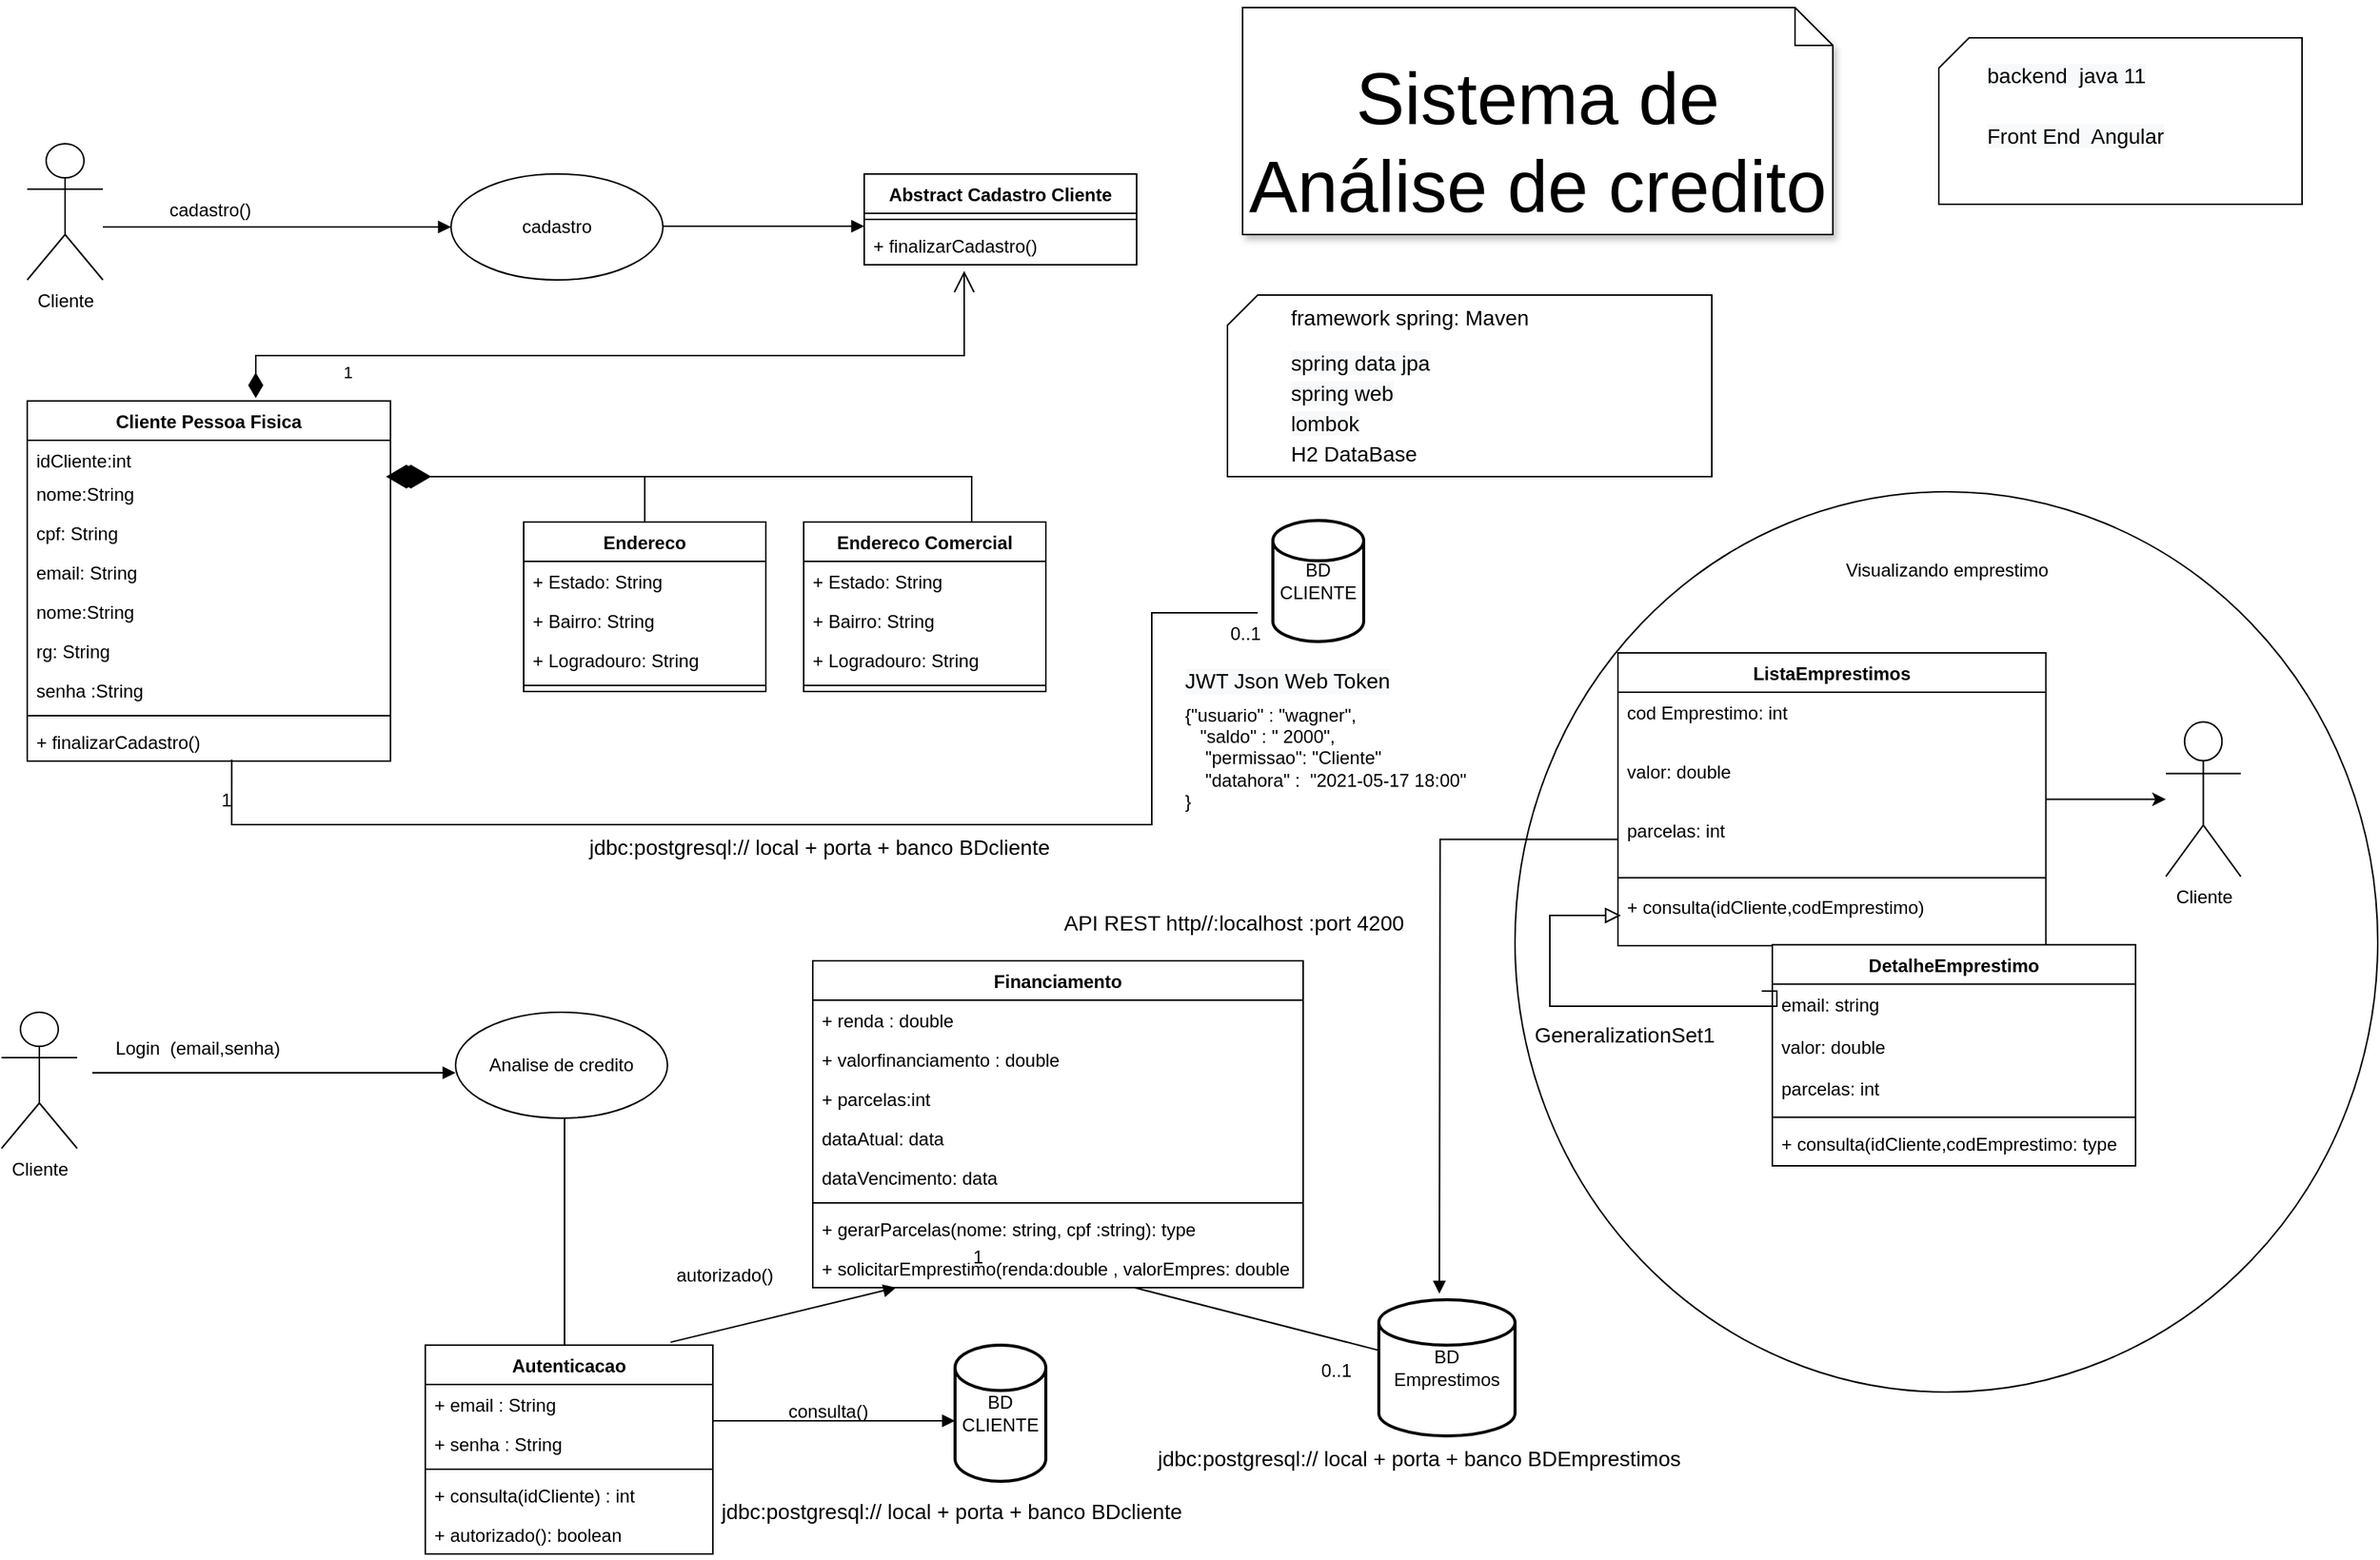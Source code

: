 <mxfile version="15.5.6" type="device"><diagram id="FCfKDWfHH246-NmgHoyd" name="Página-1"><mxGraphModel dx="1107" dy="530" grid="1" gridSize="10" guides="1" tooltips="1" connect="1" arrows="1" fold="1" page="1" pageScale="1" pageWidth="827" pageHeight="1169" math="0" shadow="0"><root><mxCell id="0"/><mxCell id="1" parent="0"/><mxCell id="LhRRZ1sCwBz0-fXMO9wS-5" value="" style="verticalLabelPosition=bottom;verticalAlign=top;html=1;shape=card;whiteSpace=wrap;size=20;arcSize=12;" parent="1" vertex="1"><mxGeometry x="810" y="220" width="320" height="120" as="geometry"/></mxCell><mxCell id="9voJVoRXO2WMhHRVLeaj-2" value="cadastro" style="ellipse;whiteSpace=wrap;html=1;" parent="1" vertex="1"><mxGeometry x="297" y="140" width="140" height="70" as="geometry"/></mxCell><mxCell id="9voJVoRXO2WMhHRVLeaj-3" value="Cliente Pessoa Fisica" style="swimlane;fontStyle=1;align=center;verticalAlign=top;childLayout=stackLayout;horizontal=1;startSize=26;horizontalStack=0;resizeParent=1;resizeParentMax=0;resizeLast=0;collapsible=1;marginBottom=0;" parent="1" vertex="1"><mxGeometry x="17" y="290" width="240" height="238" as="geometry"/></mxCell><mxCell id="9voJVoRXO2WMhHRVLeaj-4" value="idCliente:int" style="text;strokeColor=none;fillColor=none;align=left;verticalAlign=top;spacingLeft=4;spacingRight=4;overflow=hidden;rotatable=0;points=[[0,0.5],[1,0.5]];portConstraint=eastwest;" parent="9voJVoRXO2WMhHRVLeaj-3" vertex="1"><mxGeometry y="26" width="240" height="22" as="geometry"/></mxCell><mxCell id="9voJVoRXO2WMhHRVLeaj-52" value="nome:String" style="text;strokeColor=none;fillColor=none;align=left;verticalAlign=top;spacingLeft=4;spacingRight=4;overflow=hidden;rotatable=0;points=[[0,0.5],[1,0.5]];portConstraint=eastwest;" parent="9voJVoRXO2WMhHRVLeaj-3" vertex="1"><mxGeometry y="48" width="240" height="26" as="geometry"/></mxCell><mxCell id="9voJVoRXO2WMhHRVLeaj-11" value="cpf: String" style="text;strokeColor=none;fillColor=none;align=left;verticalAlign=top;spacingLeft=4;spacingRight=4;overflow=hidden;rotatable=0;points=[[0,0.5],[1,0.5]];portConstraint=eastwest;" parent="9voJVoRXO2WMhHRVLeaj-3" vertex="1"><mxGeometry y="74" width="240" height="26" as="geometry"/></mxCell><mxCell id="9voJVoRXO2WMhHRVLeaj-12" value="email: String" style="text;strokeColor=none;fillColor=none;align=left;verticalAlign=top;spacingLeft=4;spacingRight=4;overflow=hidden;rotatable=0;points=[[0,0.5],[1,0.5]];portConstraint=eastwest;" parent="9voJVoRXO2WMhHRVLeaj-3" vertex="1"><mxGeometry y="100" width="240" height="26" as="geometry"/></mxCell><mxCell id="9voJVoRXO2WMhHRVLeaj-23" value="nome:String" style="text;strokeColor=none;fillColor=none;align=left;verticalAlign=top;spacingLeft=4;spacingRight=4;overflow=hidden;rotatable=0;points=[[0,0.5],[1,0.5]];portConstraint=eastwest;" parent="9voJVoRXO2WMhHRVLeaj-3" vertex="1"><mxGeometry y="126" width="240" height="26" as="geometry"/></mxCell><mxCell id="9voJVoRXO2WMhHRVLeaj-21" value="rg: String" style="text;strokeColor=none;fillColor=none;align=left;verticalAlign=top;spacingLeft=4;spacingRight=4;overflow=hidden;rotatable=0;points=[[0,0.5],[1,0.5]];portConstraint=eastwest;" parent="9voJVoRXO2WMhHRVLeaj-3" vertex="1"><mxGeometry y="152" width="240" height="26" as="geometry"/></mxCell><mxCell id="9voJVoRXO2WMhHRVLeaj-22" value="senha :String" style="text;strokeColor=none;fillColor=none;align=left;verticalAlign=top;spacingLeft=4;spacingRight=4;overflow=hidden;rotatable=0;points=[[0,0.5],[1,0.5]];portConstraint=eastwest;" parent="9voJVoRXO2WMhHRVLeaj-3" vertex="1"><mxGeometry y="178" width="240" height="26" as="geometry"/></mxCell><mxCell id="9voJVoRXO2WMhHRVLeaj-5" value="" style="line;strokeWidth=1;fillColor=none;align=left;verticalAlign=middle;spacingTop=-1;spacingLeft=3;spacingRight=3;rotatable=0;labelPosition=right;points=[];portConstraint=eastwest;" parent="9voJVoRXO2WMhHRVLeaj-3" vertex="1"><mxGeometry y="204" width="240" height="8" as="geometry"/></mxCell><mxCell id="9voJVoRXO2WMhHRVLeaj-6" value="+ finalizarCadastro()" style="text;strokeColor=none;fillColor=none;align=left;verticalAlign=top;spacingLeft=4;spacingRight=4;overflow=hidden;rotatable=0;points=[[0,0.5],[1,0.5]];portConstraint=eastwest;" parent="9voJVoRXO2WMhHRVLeaj-3" vertex="1"><mxGeometry y="212" width="240" height="26" as="geometry"/></mxCell><mxCell id="9voJVoRXO2WMhHRVLeaj-24" value="Endereco" style="swimlane;fontStyle=1;align=center;verticalAlign=top;childLayout=stackLayout;horizontal=1;startSize=26;horizontalStack=0;resizeParent=1;resizeParentMax=0;resizeLast=0;collapsible=1;marginBottom=0;" parent="1" vertex="1"><mxGeometry x="345" y="370" width="160" height="112" as="geometry"/></mxCell><mxCell id="9voJVoRXO2WMhHRVLeaj-29" value="+ Estado: String" style="text;strokeColor=none;fillColor=none;align=left;verticalAlign=top;spacingLeft=4;spacingRight=4;overflow=hidden;rotatable=0;points=[[0,0.5],[1,0.5]];portConstraint=eastwest;" parent="9voJVoRXO2WMhHRVLeaj-24" vertex="1"><mxGeometry y="26" width="160" height="26" as="geometry"/></mxCell><mxCell id="9voJVoRXO2WMhHRVLeaj-25" value="+ Bairro: String" style="text;strokeColor=none;fillColor=none;align=left;verticalAlign=top;spacingLeft=4;spacingRight=4;overflow=hidden;rotatable=0;points=[[0,0.5],[1,0.5]];portConstraint=eastwest;" parent="9voJVoRXO2WMhHRVLeaj-24" vertex="1"><mxGeometry y="52" width="160" height="26" as="geometry"/></mxCell><mxCell id="9voJVoRXO2WMhHRVLeaj-28" value="+ Logradouro: String" style="text;strokeColor=none;fillColor=none;align=left;verticalAlign=top;spacingLeft=4;spacingRight=4;overflow=hidden;rotatable=0;points=[[0,0.5],[1,0.5]];portConstraint=eastwest;" parent="9voJVoRXO2WMhHRVLeaj-24" vertex="1"><mxGeometry y="78" width="160" height="26" as="geometry"/></mxCell><mxCell id="9voJVoRXO2WMhHRVLeaj-26" value="" style="line;strokeWidth=1;fillColor=none;align=left;verticalAlign=middle;spacingTop=-1;spacingLeft=3;spacingRight=3;rotatable=0;labelPosition=right;points=[];portConstraint=eastwest;" parent="9voJVoRXO2WMhHRVLeaj-24" vertex="1"><mxGeometry y="104" width="160" height="8" as="geometry"/></mxCell><mxCell id="9voJVoRXO2WMhHRVLeaj-33" value="" style="html=1;verticalAlign=bottom;labelBackgroundColor=none;endArrow=block;endFill=1;rounded=0;entryX=0;entryY=0.5;entryDx=0;entryDy=0;" parent="1" target="9voJVoRXO2WMhHRVLeaj-2" edge="1"><mxGeometry width="160" relative="1" as="geometry"><mxPoint x="67" y="175" as="sourcePoint"/><mxPoint x="267" y="174.5" as="targetPoint"/></mxGeometry></mxCell><mxCell id="9voJVoRXO2WMhHRVLeaj-34" value="cadastro()" style="text;strokeColor=none;fillColor=none;spacingLeft=4;spacingRight=4;overflow=hidden;rotatable=0;points=[[0,0.5],[1,0.5]];portConstraint=eastwest;fontSize=12;" parent="1" vertex="1"><mxGeometry x="105" y="150" width="142" height="30" as="geometry"/></mxCell><object label="BD&lt;br&gt;CLIENTE" link="data:page/id,FCfKDWfHH246-NmgHoyd" id="9voJVoRXO2WMhHRVLeaj-35"><mxCell style="strokeWidth=2;html=1;shape=mxgraph.flowchart.database;whiteSpace=wrap;" parent="1" vertex="1"><mxGeometry x="840" y="369" width="60" height="80" as="geometry"/></mxCell></object><mxCell id="9voJVoRXO2WMhHRVLeaj-38" value="Cliente" style="shape=umlActor;verticalLabelPosition=bottom;verticalAlign=top;html=1;" parent="1" vertex="1"><mxGeometry y="694" width="50" height="90" as="geometry"/></mxCell><mxCell id="9voJVoRXO2WMhHRVLeaj-46" value="Cliente" style="shape=umlActor;verticalLabelPosition=bottom;verticalAlign=top;html=1;" parent="1" vertex="1"><mxGeometry x="17" y="120" width="50" height="90" as="geometry"/></mxCell><mxCell id="9voJVoRXO2WMhHRVLeaj-47" value="Autenticacao" style="swimlane;fontStyle=1;align=center;verticalAlign=top;childLayout=stackLayout;horizontal=1;startSize=26;horizontalStack=0;resizeParent=1;resizeParentMax=0;resizeLast=0;collapsible=1;marginBottom=0;" parent="1" vertex="1"><mxGeometry x="280" y="914" width="190" height="138" as="geometry"/></mxCell><mxCell id="9voJVoRXO2WMhHRVLeaj-48" value="+ email : String" style="text;strokeColor=none;fillColor=none;align=left;verticalAlign=top;spacingLeft=4;spacingRight=4;overflow=hidden;rotatable=0;points=[[0,0.5],[1,0.5]];portConstraint=eastwest;" parent="9voJVoRXO2WMhHRVLeaj-47" vertex="1"><mxGeometry y="26" width="190" height="26" as="geometry"/></mxCell><mxCell id="9voJVoRXO2WMhHRVLeaj-51" value="+ senha : String" style="text;strokeColor=none;fillColor=none;align=left;verticalAlign=top;spacingLeft=4;spacingRight=4;overflow=hidden;rotatable=0;points=[[0,0.5],[1,0.5]];portConstraint=eastwest;" parent="9voJVoRXO2WMhHRVLeaj-47" vertex="1"><mxGeometry y="52" width="190" height="26" as="geometry"/></mxCell><mxCell id="9voJVoRXO2WMhHRVLeaj-49" value="" style="line;strokeWidth=1;fillColor=none;align=left;verticalAlign=middle;spacingTop=-1;spacingLeft=3;spacingRight=3;rotatable=0;labelPosition=right;points=[];portConstraint=eastwest;" parent="9voJVoRXO2WMhHRVLeaj-47" vertex="1"><mxGeometry y="78" width="190" height="8" as="geometry"/></mxCell><mxCell id="9voJVoRXO2WMhHRVLeaj-50" value="+ consulta(idCliente) : int" style="text;strokeColor=none;fillColor=none;align=left;verticalAlign=top;spacingLeft=4;spacingRight=4;overflow=hidden;rotatable=0;points=[[0,0.5],[1,0.5]];portConstraint=eastwest;" parent="9voJVoRXO2WMhHRVLeaj-47" vertex="1"><mxGeometry y="86" width="190" height="26" as="geometry"/></mxCell><mxCell id="9voJVoRXO2WMhHRVLeaj-71" value="+ autorizado(): boolean" style="text;strokeColor=none;fillColor=none;align=left;verticalAlign=top;spacingLeft=4;spacingRight=4;overflow=hidden;rotatable=0;points=[[0,0.5],[1,0.5]];portConstraint=eastwest;" parent="9voJVoRXO2WMhHRVLeaj-47" vertex="1"><mxGeometry y="112" width="190" height="26" as="geometry"/></mxCell><mxCell id="9voJVoRXO2WMhHRVLeaj-53" value="Analise de credito" style="ellipse;whiteSpace=wrap;html=1;" parent="1" vertex="1"><mxGeometry x="300" y="694" width="140" height="70" as="geometry"/></mxCell><mxCell id="9voJVoRXO2WMhHRVLeaj-54" value="" style="html=1;verticalAlign=bottom;labelBackgroundColor=none;endArrow=block;endFill=1;rounded=0;entryX=0;entryY=0.5;entryDx=0;entryDy=0;" parent="1" edge="1"><mxGeometry width="160" relative="1" as="geometry"><mxPoint x="60" y="734" as="sourcePoint"/><mxPoint x="300" y="734" as="targetPoint"/></mxGeometry></mxCell><mxCell id="9voJVoRXO2WMhHRVLeaj-55" value=" Login  (email,senha)" style="text;strokeColor=none;fillColor=none;spacingLeft=4;spacingRight=4;overflow=hidden;rotatable=0;points=[[0,0.5],[1,0.5]];portConstraint=eastwest;fontSize=12;" parent="1" vertex="1"><mxGeometry x="66" y="704" width="172" height="30" as="geometry"/></mxCell><mxCell id="9voJVoRXO2WMhHRVLeaj-56" value="" style="line;strokeWidth=1;rotatable=0;dashed=0;labelPosition=right;align=left;verticalAlign=middle;spacingTop=0;spacingLeft=6;points=[];portConstraint=eastwest;direction=south;" parent="1" vertex="1"><mxGeometry x="352" y="764" width="40" height="150" as="geometry"/></mxCell><object label="BD CLIENTE" link="data:page/id,FCfKDWfHH246-NmgHoyd" id="9voJVoRXO2WMhHRVLeaj-57"><mxCell style="strokeWidth=2;html=1;shape=mxgraph.flowchart.database;whiteSpace=wrap;" parent="1" vertex="1"><mxGeometry x="630" y="914" width="60" height="90" as="geometry"/></mxCell></object><mxCell id="9voJVoRXO2WMhHRVLeaj-58" value="" style="html=1;verticalAlign=bottom;labelBackgroundColor=none;endArrow=block;endFill=1;rounded=0;" parent="1" edge="1"><mxGeometry width="160" relative="1" as="geometry"><mxPoint x="470" y="964" as="sourcePoint"/><mxPoint x="630" y="964" as="targetPoint"/></mxGeometry></mxCell><mxCell id="9voJVoRXO2WMhHRVLeaj-59" value="consulta()" style="text;strokeColor=none;fillColor=none;spacingLeft=4;spacingRight=4;overflow=hidden;rotatable=0;points=[[0,0.5],[1,0.5]];portConstraint=eastwest;fontSize=12;" parent="1" vertex="1"><mxGeometry x="514" y="944" width="86" height="30" as="geometry"/></mxCell><mxCell id="9voJVoRXO2WMhHRVLeaj-62" value="Financiamento" style="swimlane;fontStyle=1;align=center;verticalAlign=top;childLayout=stackLayout;horizontal=1;startSize=26;horizontalStack=0;resizeParent=1;resizeParentMax=0;resizeLast=0;collapsible=1;marginBottom=0;" parent="1" vertex="1"><mxGeometry x="536" y="660" width="324" height="216" as="geometry"/></mxCell><mxCell id="9voJVoRXO2WMhHRVLeaj-63" value="+ renda : double" style="text;strokeColor=none;fillColor=none;align=left;verticalAlign=top;spacingLeft=4;spacingRight=4;overflow=hidden;rotatable=0;points=[[0,0.5],[1,0.5]];portConstraint=eastwest;" parent="9voJVoRXO2WMhHRVLeaj-62" vertex="1"><mxGeometry y="26" width="324" height="26" as="geometry"/></mxCell><mxCell id="8gykkkdPXTM1jtdoaTM8-46" value="+ valorfinanciamento : double" style="text;strokeColor=none;fillColor=none;align=left;verticalAlign=top;spacingLeft=4;spacingRight=4;overflow=hidden;rotatable=0;points=[[0,0.5],[1,0.5]];portConstraint=eastwest;" parent="9voJVoRXO2WMhHRVLeaj-62" vertex="1"><mxGeometry y="52" width="324" height="26" as="geometry"/></mxCell><mxCell id="9voJVoRXO2WMhHRVLeaj-64" value="+ parcelas:int" style="text;strokeColor=none;fillColor=none;align=left;verticalAlign=top;spacingLeft=4;spacingRight=4;overflow=hidden;rotatable=0;points=[[0,0.5],[1,0.5]];portConstraint=eastwest;" parent="9voJVoRXO2WMhHRVLeaj-62" vertex="1"><mxGeometry y="78" width="324" height="26" as="geometry"/></mxCell><mxCell id="8gykkkdPXTM1jtdoaTM8-2" value="dataAtual: data" style="text;strokeColor=none;fillColor=none;align=left;verticalAlign=top;spacingLeft=4;spacingRight=4;overflow=hidden;rotatable=0;points=[[0,0.5],[1,0.5]];portConstraint=eastwest;" parent="9voJVoRXO2WMhHRVLeaj-62" vertex="1"><mxGeometry y="104" width="324" height="26" as="geometry"/></mxCell><mxCell id="8gykkkdPXTM1jtdoaTM8-3" value="dataVencimento: data" style="text;strokeColor=none;fillColor=none;align=left;verticalAlign=top;spacingLeft=4;spacingRight=4;overflow=hidden;rotatable=0;points=[[0,0.5],[1,0.5]];portConstraint=eastwest;" parent="9voJVoRXO2WMhHRVLeaj-62" vertex="1"><mxGeometry y="130" width="324" height="26" as="geometry"/></mxCell><mxCell id="9voJVoRXO2WMhHRVLeaj-65" value="" style="line;strokeWidth=1;fillColor=none;align=left;verticalAlign=middle;spacingTop=-1;spacingLeft=3;spacingRight=3;rotatable=0;labelPosition=right;points=[];portConstraint=eastwest;" parent="9voJVoRXO2WMhHRVLeaj-62" vertex="1"><mxGeometry y="156" width="324" height="8" as="geometry"/></mxCell><mxCell id="9voJVoRXO2WMhHRVLeaj-66" value="+ gerarParcelas(nome: string, cpf :string): type" style="text;strokeColor=none;fillColor=none;align=left;verticalAlign=top;spacingLeft=4;spacingRight=4;overflow=hidden;rotatable=0;points=[[0,0.5],[1,0.5]];portConstraint=eastwest;" parent="9voJVoRXO2WMhHRVLeaj-62" vertex="1"><mxGeometry y="164" width="324" height="26" as="geometry"/></mxCell><mxCell id="8gykkkdPXTM1jtdoaTM8-10" value="+ solicitarEmprestimo(renda:double , valorEmpres: double" style="text;strokeColor=none;fillColor=none;align=left;verticalAlign=top;spacingLeft=4;spacingRight=4;overflow=hidden;rotatable=0;points=[[0,0.5],[1,0.5]];portConstraint=eastwest;" parent="9voJVoRXO2WMhHRVLeaj-62" vertex="1"><mxGeometry y="190" width="324" height="26" as="geometry"/></mxCell><mxCell id="9voJVoRXO2WMhHRVLeaj-72" value="" style="html=1;verticalAlign=bottom;labelBackgroundColor=none;endArrow=block;endFill=1;rounded=0;exitX=0.853;exitY=-0.014;exitDx=0;exitDy=0;exitPerimeter=0;entryX=0.17;entryY=1;entryDx=0;entryDy=0;entryPerimeter=0;" parent="1" source="9voJVoRXO2WMhHRVLeaj-47" target="8gykkkdPXTM1jtdoaTM8-10" edge="1"><mxGeometry width="160" relative="1" as="geometry"><mxPoint x="473" y="854" as="sourcePoint"/><mxPoint x="620" y="854" as="targetPoint"/></mxGeometry></mxCell><mxCell id="9voJVoRXO2WMhHRVLeaj-73" value="autorizado()" style="text;strokeColor=none;fillColor=none;spacingLeft=4;spacingRight=4;overflow=hidden;rotatable=0;points=[[0,0.5],[1,0.5]];portConstraint=eastwest;fontSize=12;" parent="1" vertex="1"><mxGeometry x="440" y="854" width="86" height="30" as="geometry"/></mxCell><mxCell id="9voJVoRXO2WMhHRVLeaj-77" value="Abstract Cadastro Cliente" style="swimlane;fontStyle=1;align=center;verticalAlign=top;childLayout=stackLayout;horizontal=1;startSize=26;horizontalStack=0;resizeParent=1;resizeParentMax=0;resizeLast=0;collapsible=1;marginBottom=0;" parent="1" vertex="1"><mxGeometry x="570" y="140" width="180" height="60" as="geometry"/></mxCell><mxCell id="9voJVoRXO2WMhHRVLeaj-79" value="" style="line;strokeWidth=1;fillColor=none;align=left;verticalAlign=middle;spacingTop=-1;spacingLeft=3;spacingRight=3;rotatable=0;labelPosition=right;points=[];portConstraint=eastwest;" parent="9voJVoRXO2WMhHRVLeaj-77" vertex="1"><mxGeometry y="26" width="180" height="8" as="geometry"/></mxCell><mxCell id="9voJVoRXO2WMhHRVLeaj-80" value="+ finalizarCadastro()" style="text;strokeColor=none;fillColor=none;align=left;verticalAlign=top;spacingLeft=4;spacingRight=4;overflow=hidden;rotatable=0;points=[[0,0.5],[1,0.5]];portConstraint=eastwest;" parent="9voJVoRXO2WMhHRVLeaj-77" vertex="1"><mxGeometry y="34" width="180" height="26" as="geometry"/></mxCell><mxCell id="9voJVoRXO2WMhHRVLeaj-92" value="" style="html=1;verticalAlign=bottom;labelBackgroundColor=none;endArrow=block;endFill=1;rounded=0;" parent="1" edge="1"><mxGeometry width="160" relative="1" as="geometry"><mxPoint x="437" y="174.5" as="sourcePoint"/><mxPoint x="570" y="174.5" as="targetPoint"/></mxGeometry></mxCell><mxCell id="9voJVoRXO2WMhHRVLeaj-95" value="Endereco Comercial" style="swimlane;fontStyle=1;align=center;verticalAlign=top;childLayout=stackLayout;horizontal=1;startSize=26;horizontalStack=0;resizeParent=1;resizeParentMax=0;resizeLast=0;collapsible=1;marginBottom=0;" parent="1" vertex="1"><mxGeometry x="530" y="370" width="160" height="112" as="geometry"/></mxCell><mxCell id="9voJVoRXO2WMhHRVLeaj-96" value="+ Estado: String" style="text;strokeColor=none;fillColor=none;align=left;verticalAlign=top;spacingLeft=4;spacingRight=4;overflow=hidden;rotatable=0;points=[[0,0.5],[1,0.5]];portConstraint=eastwest;" parent="9voJVoRXO2WMhHRVLeaj-95" vertex="1"><mxGeometry y="26" width="160" height="26" as="geometry"/></mxCell><mxCell id="9voJVoRXO2WMhHRVLeaj-97" value="+ Bairro: String" style="text;strokeColor=none;fillColor=none;align=left;verticalAlign=top;spacingLeft=4;spacingRight=4;overflow=hidden;rotatable=0;points=[[0,0.5],[1,0.5]];portConstraint=eastwest;" parent="9voJVoRXO2WMhHRVLeaj-95" vertex="1"><mxGeometry y="52" width="160" height="26" as="geometry"/></mxCell><mxCell id="9voJVoRXO2WMhHRVLeaj-98" value="+ Logradouro: String" style="text;strokeColor=none;fillColor=none;align=left;verticalAlign=top;spacingLeft=4;spacingRight=4;overflow=hidden;rotatable=0;points=[[0,0.5],[1,0.5]];portConstraint=eastwest;" parent="9voJVoRXO2WMhHRVLeaj-95" vertex="1"><mxGeometry y="78" width="160" height="26" as="geometry"/></mxCell><mxCell id="9voJVoRXO2WMhHRVLeaj-99" value="" style="line;strokeWidth=1;fillColor=none;align=left;verticalAlign=middle;spacingTop=-1;spacingLeft=3;spacingRight=3;rotatable=0;labelPosition=right;points=[];portConstraint=eastwest;" parent="9voJVoRXO2WMhHRVLeaj-95" vertex="1"><mxGeometry y="104" width="160" height="8" as="geometry"/></mxCell><mxCell id="9voJVoRXO2WMhHRVLeaj-107" value="" style="endArrow=diamondThin;endFill=1;endSize=24;html=1;rounded=0;edgeStyle=elbowEdgeStyle;exitX=0.5;exitY=0;exitDx=0;exitDy=0;" parent="1" source="9voJVoRXO2WMhHRVLeaj-24" edge="1"><mxGeometry width="160" relative="1" as="geometry"><mxPoint x="440" y="360" as="sourcePoint"/><mxPoint x="254" y="340" as="targetPoint"/><Array as="points"><mxPoint x="425" y="340"/></Array></mxGeometry></mxCell><mxCell id="9voJVoRXO2WMhHRVLeaj-109" value="" style="endArrow=diamondThin;endFill=1;endSize=24;html=1;rounded=0;edgeStyle=elbowEdgeStyle;exitX=0.5;exitY=0;exitDx=0;exitDy=0;" parent="1" target="9voJVoRXO2WMhHRVLeaj-52" edge="1"><mxGeometry width="160" relative="1" as="geometry"><mxPoint x="641" y="370" as="sourcePoint"/><mxPoint x="470" y="340" as="targetPoint"/><Array as="points"><mxPoint x="641" y="340"/></Array></mxGeometry></mxCell><mxCell id="8gykkkdPXTM1jtdoaTM8-1" value="1" style="endArrow=open;html=1;endSize=12;startArrow=diamondThin;startSize=14;startFill=1;edgeStyle=orthogonalEdgeStyle;align=left;verticalAlign=bottom;rounded=0;exitX=0.629;exitY=-0.008;exitDx=0;exitDy=0;exitPerimeter=0;entryX=0.367;entryY=1.154;entryDx=0;entryDy=0;entryPerimeter=0;" parent="1" source="9voJVoRXO2WMhHRVLeaj-3" target="9voJVoRXO2WMhHRVLeaj-80" edge="1"><mxGeometry x="-0.695" y="-20" relative="1" as="geometry"><mxPoint x="160" y="250" as="sourcePoint"/><mxPoint x="570" y="270" as="targetPoint"/><Array as="points"><mxPoint x="168" y="260"/><mxPoint x="636" y="260"/></Array><mxPoint as="offset"/></mxGeometry></mxCell><mxCell id="8gykkkdPXTM1jtdoaTM8-11" value="&lt;font style=&quot;font-size: 14px&quot;&gt;jdbc:postgresql:// local + porta + banco BDcliente&lt;/font&gt;" style="endArrow=none;html=1;rounded=0;align=center;verticalAlign=top;endFill=0;labelBackgroundColor=none;edgeStyle=orthogonalEdgeStyle;entryX=0.563;entryY=0.962;entryDx=0;entryDy=0;entryPerimeter=0;" parent="1" target="9voJVoRXO2WMhHRVLeaj-6" edge="1"><mxGeometry relative="1" as="geometry"><mxPoint x="830" y="430" as="sourcePoint"/><mxPoint x="150" y="560" as="targetPoint"/><Array as="points"><mxPoint x="760" y="570"/><mxPoint x="152" y="570"/></Array></mxGeometry></mxCell><mxCell id="8gykkkdPXTM1jtdoaTM8-13" value="0..1" style="resizable=0;html=1;align=left;verticalAlign=top;labelBackgroundColor=none;" parent="8gykkkdPXTM1jtdoaTM8-11" connectable="0" vertex="1"><mxGeometry x="-1" relative="1" as="geometry"><mxPoint x="-20" as="offset"/></mxGeometry></mxCell><mxCell id="8gykkkdPXTM1jtdoaTM8-15" value="1" style="resizable=0;html=1;align=right;verticalAlign=top;labelBackgroundColor=none;" parent="8gykkkdPXTM1jtdoaTM8-11" connectable="0" vertex="1"><mxGeometry x="1" relative="1" as="geometry"><mxPoint y="13" as="offset"/></mxGeometry></mxCell><mxCell id="8gykkkdPXTM1jtdoaTM8-16" value="&lt;div style=&quot;text-align: center&quot;&gt;&lt;span style=&quot;font-size: 14px&quot;&gt;jdbc:postgresql:// local + porta + banco BDEmprestimos&lt;/span&gt;&lt;br&gt;&lt;/div&gt;" style="text;whiteSpace=wrap;html=1;" parent="1" vertex="1"><mxGeometry x="762" y="974" width="356" height="30" as="geometry"/></mxCell><mxCell id="8gykkkdPXTM1jtdoaTM8-17" value="" style="resizable=0;html=1;align=right;verticalAlign=bottom;labelBackgroundColor=none;" parent="1" connectable="0" vertex="1"><mxGeometry x="940.0" y="944.0" as="geometry"><mxPoint x="8" y="12" as="offset"/></mxGeometry></mxCell><object label="BD&lt;br&gt;Emprestimos" id="8gykkkdPXTM1jtdoaTM8-18"><mxCell style="strokeWidth=2;html=1;shape=mxgraph.flowchart.database;whiteSpace=wrap;" parent="1" vertex="1"><mxGeometry x="910" y="884" width="90" height="90" as="geometry"/></mxCell></object><mxCell id="8gykkkdPXTM1jtdoaTM8-27" value="&lt;span style=&quot;color: rgba(0 , 0 , 0 , 0) ; font-family: monospace ; font-size: 0px&quot;&gt;%3CmxGraphModel%3E%3Croot%3E%3CmxCell%20id%3D%220%22%2F%3E%3CmxCell%20id%3D%221%22%20parent%3D%220%22%2F%3E%3CmxCell%20id%3D%222%22%20value%3D%22%26lt%3Bspan%20style%3D%26quot%3Bcolor%3A%20rgb(0%2C%200%2C%200)%3B%20font-family%3A%20helvetica%3B%20font-size%3A%2011px%3B%20font-style%3A%20normal%3B%20font-weight%3A%20400%3B%20letter-spacing%3A%20normal%3B%20text-align%3A%20center%3B%20text-indent%3A%200px%3B%20text-transform%3A%20none%3B%20word-spacing%3A%200px%3B%20background-color%3A%20rgb(248%2C%20249%2C%20250)%3B%20display%3A%20inline%3B%20float%3A%20none%3B%26quot%3B%26gt%3BAPI%20REST%26lt%3B%2Fspan%26gt%3B%22%20style%3D%22text%3BwhiteSpace%3Dwrap%3Bhtml%3D1%3B%22%20vertex%3D%221%22%20parent%3D%221%22%3E%3CmxGeometry%20x%3D%22616%22%20y%3D%22924%22%20width%3D%2280%22%20height%3D%2230%22%20as%3D%22geometry%22%2F%3E%3C%2FmxCell%3E%3C%2Froot%3E%3C%2FmxGraphModel%3E&lt;/span&gt;" style="endArrow=none;html=1;rounded=0;align=center;verticalAlign=top;endFill=0;labelBackgroundColor=none;" parent="1" source="8gykkkdPXTM1jtdoaTM8-18" target="8gykkkdPXTM1jtdoaTM8-10" edge="1"><mxGeometry relative="1" as="geometry"><mxPoint x="1090" y="974" as="sourcePoint"/><mxPoint x="970" y="982.5" as="targetPoint"/></mxGeometry></mxCell><mxCell id="8gykkkdPXTM1jtdoaTM8-28" value="1" style="resizable=0;html=1;align=left;verticalAlign=bottom;labelBackgroundColor=none;" parent="8gykkkdPXTM1jtdoaTM8-27" connectable="0" vertex="1"><mxGeometry x="-1" relative="1" as="geometry"><mxPoint x="-270" y="-53" as="offset"/></mxGeometry></mxCell><mxCell id="8gykkkdPXTM1jtdoaTM8-29" value="0..1" style="resizable=0;html=1;align=left;verticalAlign=top;labelBackgroundColor=none;" parent="8gykkkdPXTM1jtdoaTM8-27" connectable="0" vertex="1"><mxGeometry x="-1" relative="1" as="geometry"><mxPoint x="-40" as="offset"/></mxGeometry></mxCell><mxCell id="8gykkkdPXTM1jtdoaTM8-32" value="&lt;span style=&quot;font-size: 14px ; text-align: center&quot;&gt;jdbc:postgresql:// local + porta + banco BDcliente&lt;/span&gt;" style="resizable=0;html=1;align=right;verticalAlign=bottom;labelBackgroundColor=none;" parent="1" connectable="0" vertex="1"><mxGeometry x="780.0" y="1034.0" as="geometry"/></mxCell><mxCell id="8gykkkdPXTM1jtdoaTM8-40" value="" style="shape=ellipse;container=1;horizontal=1;horizontalStack=0;resizeParent=1;resizeParentMax=0;resizeLast=0;html=1;dashed=0;collapsible=0;" parent="1" vertex="1"><mxGeometry x="1000" y="350" width="570" height="595" as="geometry"/></mxCell><mxCell id="8gykkkdPXTM1jtdoaTM8-41" value="Visualizando emprestimo" style="html=1;strokeColor=none;fillColor=none;align=center;verticalAlign=middle;rotatable=0;" parent="8gykkkdPXTM1jtdoaTM8-40" vertex="1"><mxGeometry width="570" height="104.623" as="geometry"/></mxCell><mxCell id="8gykkkdPXTM1jtdoaTM8-39" value="Cliente" style="shape=umlActor;verticalLabelPosition=bottom;verticalAlign=top;html=1;" parent="8gykkkdPXTM1jtdoaTM8-40" vertex="1"><mxGeometry x="430" y="152.184" width="49.533" height="102.127" as="geometry"/></mxCell><mxCell id="8gykkkdPXTM1jtdoaTM8-54" value="" style="edgeStyle=orthogonalEdgeStyle;rounded=0;orthogonalLoop=1;jettySize=auto;html=1;fontSize=14;" parent="8gykkkdPXTM1jtdoaTM8-40" source="8gykkkdPXTM1jtdoaTM8-4" target="8gykkkdPXTM1jtdoaTM8-39" edge="1"><mxGeometry relative="1" as="geometry"/></mxCell><mxCell id="8gykkkdPXTM1jtdoaTM8-4" value="ListaEmprestimos" style="swimlane;fontStyle=1;align=center;verticalAlign=top;childLayout=stackLayout;horizontal=1;startSize=26;horizontalStack=0;resizeParent=1;resizeParentMax=0;resizeLast=0;collapsible=1;marginBottom=0;" parent="8gykkkdPXTM1jtdoaTM8-40" vertex="1"><mxGeometry x="68" y="106.544" width="282.75" height="193.397" as="geometry"/></mxCell><mxCell id="8gykkkdPXTM1jtdoaTM8-5" value="cod Emprestimo: int" style="text;strokeColor=none;fillColor=none;align=left;verticalAlign=top;spacingLeft=4;spacingRight=4;overflow=hidden;rotatable=0;points=[[0,0.5],[1,0.5]];portConstraint=eastwest;" parent="8gykkkdPXTM1jtdoaTM8-4" vertex="1"><mxGeometry y="26" width="282.75" height="38.86" as="geometry"/></mxCell><mxCell id="8gykkkdPXTM1jtdoaTM8-6" value="valor: double" style="text;strokeColor=none;fillColor=none;align=left;verticalAlign=top;spacingLeft=4;spacingRight=4;overflow=hidden;rotatable=0;points=[[0,0.5],[1,0.5]];portConstraint=eastwest;" parent="8gykkkdPXTM1jtdoaTM8-4" vertex="1"><mxGeometry y="64.86" width="282.75" height="38.86" as="geometry"/></mxCell><mxCell id="8gykkkdPXTM1jtdoaTM8-19" value="parcelas: int" style="text;strokeColor=none;fillColor=none;align=left;verticalAlign=top;spacingLeft=4;spacingRight=4;overflow=hidden;rotatable=0;points=[[0,0.5],[1,0.5]];portConstraint=eastwest;" parent="8gykkkdPXTM1jtdoaTM8-4" vertex="1"><mxGeometry y="103.72" width="282.75" height="38.86" as="geometry"/></mxCell><mxCell id="8gykkkdPXTM1jtdoaTM8-7" value="" style="line;strokeWidth=1;fillColor=none;align=left;verticalAlign=middle;spacingTop=-1;spacingLeft=3;spacingRight=3;rotatable=0;labelPosition=right;points=[];portConstraint=eastwest;" parent="8gykkkdPXTM1jtdoaTM8-4" vertex="1"><mxGeometry y="142.58" width="282.75" height="11.957" as="geometry"/></mxCell><mxCell id="8gykkkdPXTM1jtdoaTM8-8" value="+ consulta(idCliente,codEmprestimo)" style="text;strokeColor=none;fillColor=none;align=left;verticalAlign=top;spacingLeft=4;spacingRight=4;overflow=hidden;rotatable=0;points=[[0,0.5],[1,0.5]];portConstraint=eastwest;" parent="8gykkkdPXTM1jtdoaTM8-4" vertex="1"><mxGeometry y="154.537" width="282.75" height="38.86" as="geometry"/></mxCell><mxCell id="8gykkkdPXTM1jtdoaTM8-33" value="DetalheEmprestimo" style="swimlane;fontStyle=1;align=center;verticalAlign=top;childLayout=stackLayout;horizontal=1;startSize=26;horizontalStack=0;resizeParent=1;resizeParentMax=0;resizeLast=0;collapsible=1;marginBottom=0;" parent="8gykkkdPXTM1jtdoaTM8-40" vertex="1"><mxGeometry x="170" y="299.37" width="240" height="146.183" as="geometry"/></mxCell><mxCell id="8gykkkdPXTM1jtdoaTM8-34" value="email: string" style="text;strokeColor=none;fillColor=none;align=left;verticalAlign=top;spacingLeft=4;spacingRight=4;overflow=hidden;rotatable=0;points=[[0,0.5],[1,0.5]];portConstraint=eastwest;" parent="8gykkkdPXTM1jtdoaTM8-33" vertex="1"><mxGeometry y="26" width="240" height="27.9" as="geometry"/></mxCell><mxCell id="8gykkkdPXTM1jtdoaTM8-35" value="valor: double" style="text;strokeColor=none;fillColor=none;align=left;verticalAlign=top;spacingLeft=4;spacingRight=4;overflow=hidden;rotatable=0;points=[[0,0.5],[1,0.5]];portConstraint=eastwest;" parent="8gykkkdPXTM1jtdoaTM8-33" vertex="1"><mxGeometry y="53.9" width="240" height="27.9" as="geometry"/></mxCell><mxCell id="8gykkkdPXTM1jtdoaTM8-36" value="parcelas: int" style="text;strokeColor=none;fillColor=none;align=left;verticalAlign=top;spacingLeft=4;spacingRight=4;overflow=hidden;rotatable=0;points=[[0,0.5],[1,0.5]];portConstraint=eastwest;" parent="8gykkkdPXTM1jtdoaTM8-33" vertex="1"><mxGeometry y="81.799" width="240" height="27.9" as="geometry"/></mxCell><mxCell id="8gykkkdPXTM1jtdoaTM8-37" value="" style="line;strokeWidth=1;fillColor=none;align=left;verticalAlign=middle;spacingTop=-1;spacingLeft=3;spacingRight=3;rotatable=0;labelPosition=right;points=[];portConstraint=eastwest;" parent="8gykkkdPXTM1jtdoaTM8-33" vertex="1"><mxGeometry y="109.699" width="240" height="8.584" as="geometry"/></mxCell><mxCell id="8gykkkdPXTM1jtdoaTM8-38" value="+ consulta(idCliente,codEmprestimo: type" style="text;strokeColor=none;fillColor=none;align=left;verticalAlign=top;spacingLeft=4;spacingRight=4;overflow=hidden;rotatable=0;points=[[0,0.5],[1,0.5]];portConstraint=eastwest;" parent="8gykkkdPXTM1jtdoaTM8-33" vertex="1"><mxGeometry y="118.283" width="240" height="27.9" as="geometry"/></mxCell><mxCell id="8gykkkdPXTM1jtdoaTM8-51" value="GeneralizationSet1" style="endArrow=block;html=1;rounded=0;align=center;verticalAlign=bottom;endFill=0;labelBackgroundColor=none;endSize=8;fontSize=14;edgeStyle=orthogonalEdgeStyle;entryX=0.007;entryY=0.487;entryDx=0;entryDy=0;entryPerimeter=0;" parent="8gykkkdPXTM1jtdoaTM8-40" target="8gykkkdPXTM1jtdoaTM8-8" edge="1"><mxGeometry x="-0.125" y="30" relative="1" as="geometry"><mxPoint x="163" y="330" as="sourcePoint"/><mxPoint x="61" y="280" as="targetPoint"/><Array as="points"><mxPoint x="173" y="330"/><mxPoint x="173" y="340"/><mxPoint x="23" y="340"/><mxPoint x="23" y="280"/></Array><mxPoint as="offset"/></mxGeometry></mxCell><mxCell id="8gykkkdPXTM1jtdoaTM8-53" value="" style="html=1;verticalAlign=bottom;labelBackgroundColor=none;endArrow=block;endFill=1;rounded=0;fontSize=14;edgeStyle=orthogonalEdgeStyle;exitX=0;exitY=0.5;exitDx=0;exitDy=0;" parent="1" source="8gykkkdPXTM1jtdoaTM8-19" edge="1"><mxGeometry width="160" relative="1" as="geometry"><mxPoint x="1350" y="564" as="sourcePoint"/><mxPoint x="950" y="880" as="targetPoint"/></mxGeometry></mxCell><mxCell id="8gykkkdPXTM1jtdoaTM8-55" value="&lt;font style=&quot;font-size: 48px&quot;&gt;Sistema de Análise de credito&lt;/font&gt;" style="shape=note2;boundedLbl=1;whiteSpace=wrap;html=1;size=25;verticalAlign=top;align=center;shadow=1;fontSize=14;" parent="1" vertex="1"><mxGeometry x="820" y="30" width="390" height="150" as="geometry"/></mxCell><mxCell id="8gykkkdPXTM1jtdoaTM8-50" value="&lt;div style=&quot;text-align: center&quot;&gt;&lt;span style=&quot;font-size: 14px&quot;&gt;API REST http//:localhost :port 4200&lt;/span&gt;&lt;/div&gt;&lt;div style=&quot;text-align: center&quot;&gt;&lt;br&gt;&lt;/div&gt;" style="text;whiteSpace=wrap;html=1;direction=north;" parent="1" vertex="1"><mxGeometry x="700" y="620" width="240" height="50" as="geometry"/></mxCell><UserObject label="{&quot;usuario&quot; : &quot;wagner&quot;,&lt;br&gt;&amp;nbsp; &amp;nbsp;&quot;saldo&quot; : &quot; 2000&quot;,&lt;br&gt;&amp;nbsp; &amp;nbsp; &quot;permissao&quot;: &quot;Cliente&quot;&lt;br&gt;&amp;nbsp; &amp;nbsp; &quot;datahora&quot; :&amp;nbsp; &quot;2021-05-17 18:00&quot;&lt;br&gt;}" placeholders="1" name="Variable" id="LhRRZ1sCwBz0-fXMO9wS-1"><mxCell style="text;html=1;strokeColor=none;fillColor=none;align=left;verticalAlign=middle;whiteSpace=wrap;overflow=hidden;" parent="1" vertex="1"><mxGeometry x="780" y="470" width="224" height="112" as="geometry"/></mxCell></UserObject><mxCell id="LhRRZ1sCwBz0-fXMO9wS-2" value="&lt;div style=&quot;color: rgb(0, 0, 0); font-family: helvetica; font-size: 12px; font-style: normal; font-weight: 400; letter-spacing: normal; text-indent: 0px; text-transform: none; word-spacing: 0px; background-color: rgb(248, 249, 250); text-align: center;&quot;&gt;&lt;span style=&quot;font-size: 14px&quot;&gt;JWT Json Web Token&lt;/span&gt;&lt;/div&gt;&lt;br class=&quot;Apple-interchange-newline&quot;&gt;" style="text;whiteSpace=wrap;html=1;" parent="1" vertex="1"><mxGeometry x="780" y="460" width="160" height="40" as="geometry"/></mxCell><mxCell id="LhRRZ1sCwBz0-fXMO9wS-3" value="&lt;span style=&quot;color: rgb(0 , 0 , 0) ; font-family: &amp;#34;helvetica&amp;#34; ; font-size: 14px ; font-style: normal ; font-weight: 400 ; letter-spacing: normal ; text-align: center ; text-indent: 0px ; text-transform: none ; word-spacing: 0px ; background-color: rgb(248 , 249 , 250) ; display: inline ; float: none&quot;&gt;spring data jpa&lt;/span&gt;" style="text;whiteSpace=wrap;html=1;" parent="1" vertex="1"><mxGeometry x="850" y="250" width="140" height="30" as="geometry"/></mxCell><mxCell id="LhRRZ1sCwBz0-fXMO9wS-4" value="&lt;span style=&quot;color: rgb(0 , 0 , 0) ; font-family: &amp;#34;helvetica&amp;#34; ; font-size: 14px ; font-style: normal ; font-weight: 400 ; letter-spacing: normal ; text-align: center ; text-indent: 0px ; text-transform: none ; word-spacing: 0px ; background-color: rgb(248 , 249 , 250) ; display: inline ; float: none&quot;&gt;spring web&lt;/span&gt;" style="text;whiteSpace=wrap;html=1;" parent="1" vertex="1"><mxGeometry x="850" y="270" width="140" height="30" as="geometry"/></mxCell><mxCell id="LhRRZ1sCwBz0-fXMO9wS-7" value="&lt;div style=&quot;color: rgb(0 , 0 , 0) ; font-family: &amp;#34;helvetica&amp;#34; ; font-size: 12px ; font-style: normal ; font-weight: 400 ; letter-spacing: normal ; text-indent: 0px ; text-transform: none ; word-spacing: 0px ; background-color: rgb(248 , 249 , 250) ; text-align: center&quot;&gt;&lt;/div&gt;&lt;span style=&quot;font-size: 14px&quot;&gt;framework spring: Maven&lt;/span&gt;" style="text;whiteSpace=wrap;html=1;" parent="1" vertex="1"><mxGeometry x="850" y="220" width="248" height="40" as="geometry"/></mxCell><mxCell id="2F52NekFmM1f0NsoEmfM-1" value="&lt;span style=&quot;color: rgb(0 , 0 , 0) ; font-family: &amp;#34;helvetica&amp;#34; ; font-size: 14px ; font-style: normal ; font-weight: 400 ; letter-spacing: normal ; text-align: center ; text-indent: 0px ; text-transform: none ; word-spacing: 0px ; background-color: rgb(248 , 249 , 250) ; display: inline ; float: none&quot;&gt;lombok&lt;/span&gt;" style="text;whiteSpace=wrap;html=1;" vertex="1" parent="1"><mxGeometry x="850" y="290" width="140" height="30" as="geometry"/></mxCell><mxCell id="2F52NekFmM1f0NsoEmfM-2" value="" style="verticalLabelPosition=bottom;verticalAlign=top;html=1;shape=card;whiteSpace=wrap;size=20;arcSize=12;" vertex="1" parent="1"><mxGeometry x="1280" y="50" width="240" height="110" as="geometry"/></mxCell><mxCell id="2F52NekFmM1f0NsoEmfM-4" value="&lt;span style=&quot;color: rgb(0 , 0 , 0) ; font-family: &amp;#34;helvetica&amp;#34; ; font-size: 14px ; font-style: normal ; font-weight: 400 ; letter-spacing: normal ; text-align: left ; text-indent: 0px ; text-transform: none ; word-spacing: 0px ; background-color: rgb(248 , 249 , 250) ; display: inline ; float: none&quot;&gt;backend&amp;nbsp; java 11&lt;/span&gt;" style="text;whiteSpace=wrap;html=1;" vertex="1" parent="1"><mxGeometry x="1310" y="60" width="130" height="30" as="geometry"/></mxCell><mxCell id="2F52NekFmM1f0NsoEmfM-5" value="&lt;span style=&quot;color: rgb(0 , 0 , 0) ; font-family: &amp;#34;helvetica&amp;#34; ; font-size: 14px ; font-style: normal ; font-weight: 400 ; letter-spacing: normal ; text-align: left ; text-indent: 0px ; text-transform: none ; word-spacing: 0px ; background-color: rgb(248 , 249 , 250) ; display: inline ; float: none&quot;&gt;Front End&amp;nbsp; Angular&lt;/span&gt;" style="text;whiteSpace=wrap;html=1;" vertex="1" parent="1"><mxGeometry x="1310" y="100" width="130" height="30" as="geometry"/></mxCell><mxCell id="2F52NekFmM1f0NsoEmfM-6" value="&lt;div style=&quot;text-align: center&quot;&gt;&lt;span style=&quot;font-size: 14px&quot;&gt;&lt;font face=&quot;helvetica&quot;&gt;H2 DataBase&lt;/font&gt;&lt;/span&gt;&lt;/div&gt;" style="text;whiteSpace=wrap;html=1;" vertex="1" parent="1"><mxGeometry x="850" y="310" width="140" height="30" as="geometry"/></mxCell></root></mxGraphModel></diagram></mxfile>